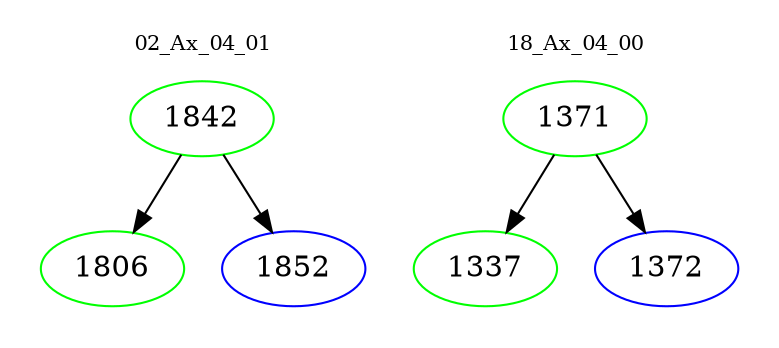 digraph{
subgraph cluster_0 {
color = white
label = "02_Ax_04_01";
fontsize=10;
T0_1842 [label="1842", color="green"]
T0_1842 -> T0_1806 [color="black"]
T0_1806 [label="1806", color="green"]
T0_1842 -> T0_1852 [color="black"]
T0_1852 [label="1852", color="blue"]
}
subgraph cluster_1 {
color = white
label = "18_Ax_04_00";
fontsize=10;
T1_1371 [label="1371", color="green"]
T1_1371 -> T1_1337 [color="black"]
T1_1337 [label="1337", color="green"]
T1_1371 -> T1_1372 [color="black"]
T1_1372 [label="1372", color="blue"]
}
}
